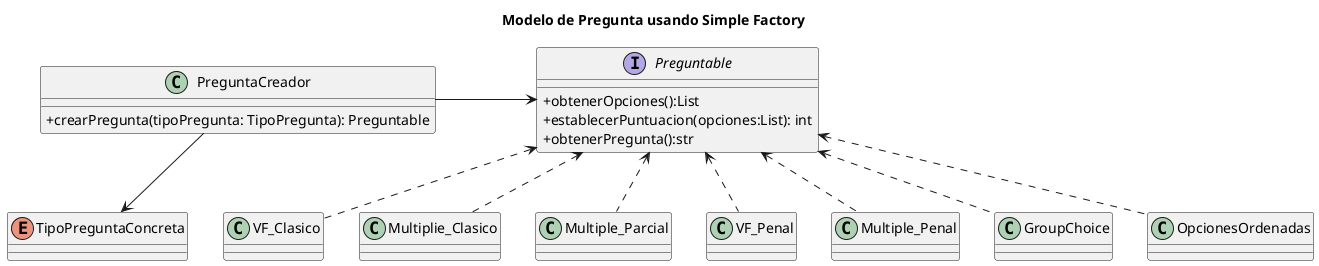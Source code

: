 
@startuml
title Modelo de Pregunta usando Simple Factory
skinparam classAttributeIconSize 0

class PreguntaCreador{
    + crearPregunta(tipoPregunta: TipoPregunta): Preguntable
}

interface Preguntable{
    + obtenerOpciones():List
    + establecerPuntuacion(opciones:List): int
    + obtenerPregunta():str
}

enum TipoPreguntaConcreta{
}


' sin penalidad
class VF_Clasico{
}

class Multiplie_Clasico{

}

class Multiple_Parcial{
    
}


' con penalidad
class VF_Penal{
}

class Multiple_Penal{
}


' Especiales
class GroupChoice{
}

class OpcionesOrdenadas{
}


PreguntaCreador -down->TipoPreguntaConcreta
PreguntaCreador -> Preguntable

' Preg_Penal
Preguntable <.. VF_Penal
Preguntable <.. Multiple_Penal


' Pregun_Sin_Penal
Preguntable <.. VF_Clasico
Preguntable <.. Multiplie_Clasico
Preguntable <.. Multiple_Parcial

Preguntable <.. GroupChoice
Preguntable <.. OpcionesOrdenadas

@enduml